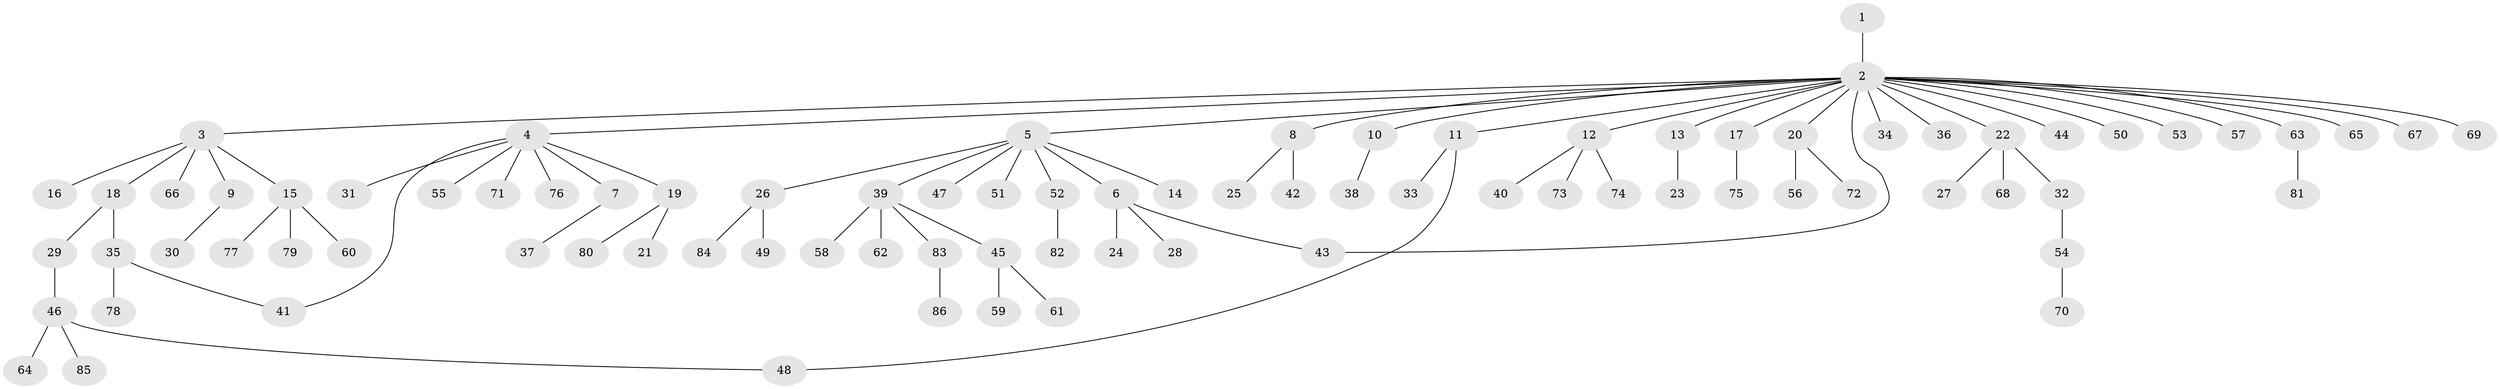 // coarse degree distribution, {1: 0.84, 21: 0.04, 4: 0.04, 2: 0.08}
// Generated by graph-tools (version 1.1) at 2025/17/03/04/25 18:17:59]
// undirected, 86 vertices, 88 edges
graph export_dot {
graph [start="1"]
  node [color=gray90,style=filled];
  1;
  2;
  3;
  4;
  5;
  6;
  7;
  8;
  9;
  10;
  11;
  12;
  13;
  14;
  15;
  16;
  17;
  18;
  19;
  20;
  21;
  22;
  23;
  24;
  25;
  26;
  27;
  28;
  29;
  30;
  31;
  32;
  33;
  34;
  35;
  36;
  37;
  38;
  39;
  40;
  41;
  42;
  43;
  44;
  45;
  46;
  47;
  48;
  49;
  50;
  51;
  52;
  53;
  54;
  55;
  56;
  57;
  58;
  59;
  60;
  61;
  62;
  63;
  64;
  65;
  66;
  67;
  68;
  69;
  70;
  71;
  72;
  73;
  74;
  75;
  76;
  77;
  78;
  79;
  80;
  81;
  82;
  83;
  84;
  85;
  86;
  1 -- 2;
  2 -- 3;
  2 -- 4;
  2 -- 5;
  2 -- 8;
  2 -- 10;
  2 -- 11;
  2 -- 12;
  2 -- 13;
  2 -- 17;
  2 -- 20;
  2 -- 22;
  2 -- 34;
  2 -- 36;
  2 -- 43;
  2 -- 44;
  2 -- 50;
  2 -- 53;
  2 -- 57;
  2 -- 63;
  2 -- 65;
  2 -- 67;
  2 -- 69;
  3 -- 9;
  3 -- 15;
  3 -- 16;
  3 -- 18;
  3 -- 66;
  4 -- 7;
  4 -- 19;
  4 -- 31;
  4 -- 41;
  4 -- 55;
  4 -- 71;
  4 -- 76;
  5 -- 6;
  5 -- 14;
  5 -- 26;
  5 -- 39;
  5 -- 47;
  5 -- 51;
  5 -- 52;
  6 -- 24;
  6 -- 28;
  6 -- 43;
  7 -- 37;
  8 -- 25;
  8 -- 42;
  9 -- 30;
  10 -- 38;
  11 -- 33;
  11 -- 48;
  12 -- 40;
  12 -- 73;
  12 -- 74;
  13 -- 23;
  15 -- 60;
  15 -- 77;
  15 -- 79;
  17 -- 75;
  18 -- 29;
  18 -- 35;
  19 -- 21;
  19 -- 80;
  20 -- 56;
  20 -- 72;
  22 -- 27;
  22 -- 32;
  22 -- 68;
  26 -- 49;
  26 -- 84;
  29 -- 46;
  32 -- 54;
  35 -- 41;
  35 -- 78;
  39 -- 45;
  39 -- 58;
  39 -- 62;
  39 -- 83;
  45 -- 59;
  45 -- 61;
  46 -- 48;
  46 -- 64;
  46 -- 85;
  52 -- 82;
  54 -- 70;
  63 -- 81;
  83 -- 86;
}
